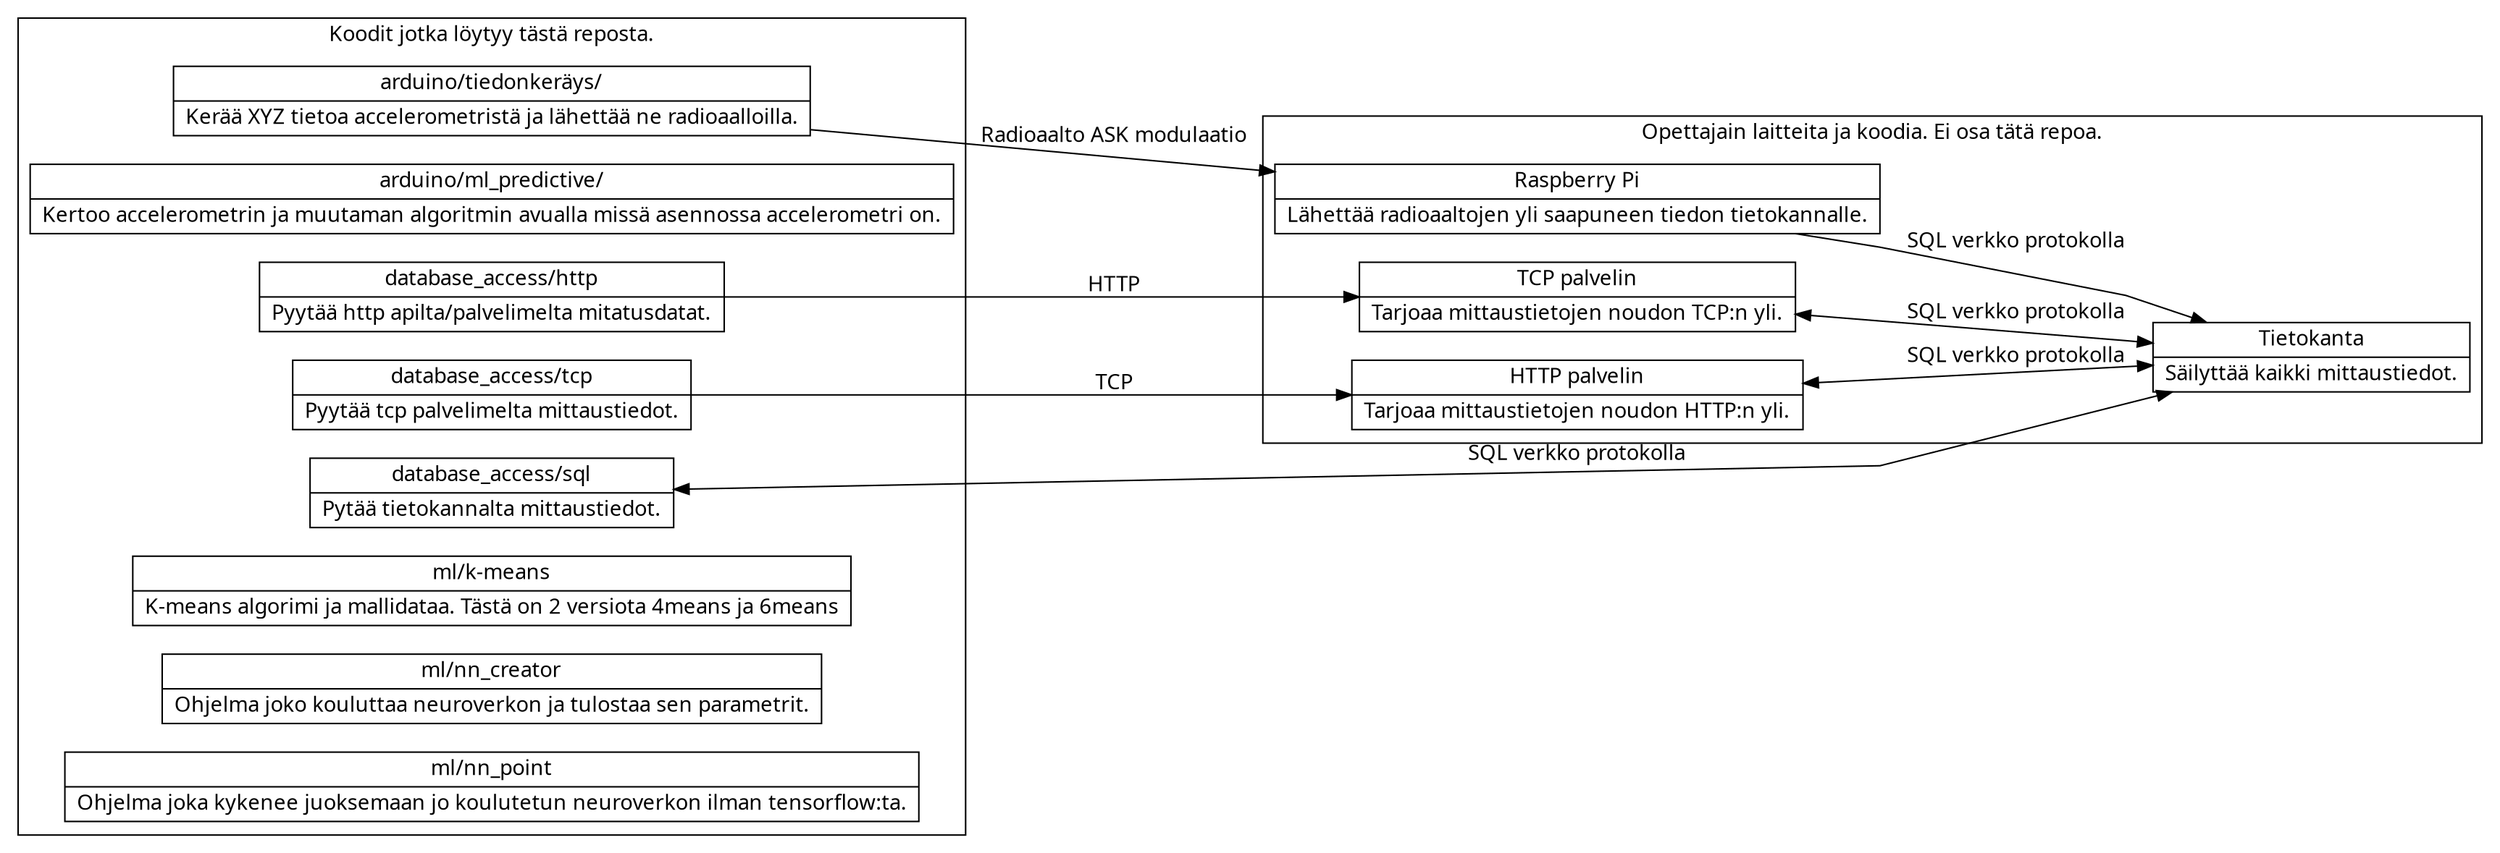 digraph järjestelmäarkkitehtuuri {
	// graph atributes
	fontname = "Source Code Pro"
	node [
		fontname = "Source Code Pro"
		shape = "record"
	]
	edge [
		fontname = "Source Code Pro"
	]
  	graph [
		rankdir = "LR";
		splines=polyline;
	]

	//the shapes and text
	subgraph cluster_0 {
		label="Koodit jotka löytyy tästä reposta.";
		
		Arduino [ label="
			arduino/tiedonkeräys/
			|
			Kerää XYZ tietoa accelerometristä ja lähettää ne radioaalloilla.\l
		"];

		ArduinoML [ label="
			arduino/ml_predictive/
			|
			Kertoo accelerometrin ja muutaman algoritmin avualla missä asennossa accelerometri on.\l
		"];

		SQLAsiakas [label="
			database_access/sql
			|
			Pytää tietokannalta mittaustiedot.\l
		"]

		HTTPAsiakas [label="
			database_access/http
			|
			Pyytää http apilta/palvelimelta mitatusdatat.\l
		"]

		TCPAsiakas [label="
			database_access/tcp
			|
			Pyytää tcp palvelimelta mittaustiedot.\l
		"]

		KMEANS [label="
			ml/k-means
			|
			K-means algorimi ja mallidataa. Tästä on 2 versiota 4means ja 6means\l
		"]

		NEURAL [label="
			ml/nn_creator
			|
			Ohjelma joko kouluttaa neuroverkon ja tulostaa sen parametrit.\l
		"]

		POINT [label="
			ml/nn_point
			|
			Ohjelma joka kykenee juoksemaan jo koulutetun neuroverkon ilman tensorflow:ta.
		"]
	}

	subgraph cluster_1{
		label="Opettajain laitteita ja koodia. Ei osa tätä repoa.";

		RaspberryPi [label="
			Raspberry Pi
			|
			Lähettää radioaaltojen yli saapuneen tiedon tietokannalle.\l
		"];

		Tietokanta [label="
			Tietokanta
			|
			Säilyttää kaikki mittaustiedot.\l
		"];

		TCPpalvelin [label="
			TCP palvelin
			|
			Tarjoaa mittaustietojen noudon TCP:n yli.\l
		"]

		HTTPpalvelin [label="
			HTTP palvelin
			|
			Tarjoaa mittaustietojen noudon HTTP:n yli.\l
		"]
	}

	// connections
	Arduino->RaspberryPi [label="Radioaalto ASK modulaatio"];
	RaspberryPi->Tietokanta [label="SQL verkko protokolla"];
	TCPpalvelin->Tietokanta [label="SQL verkko protokolla"; dir=both];
	HTTPpalvelin->Tietokanta [label="SQL verkko protokolla"; dir=both]
	SQLAsiakas->Tietokanta [label="SQL verkko protokolla"; dir=both];
	HTTPAsiakas->TCPpalvelin [label="HTTP"];
	TCPAsiakas->HTTPpalvelin [label="TCP"];
}
